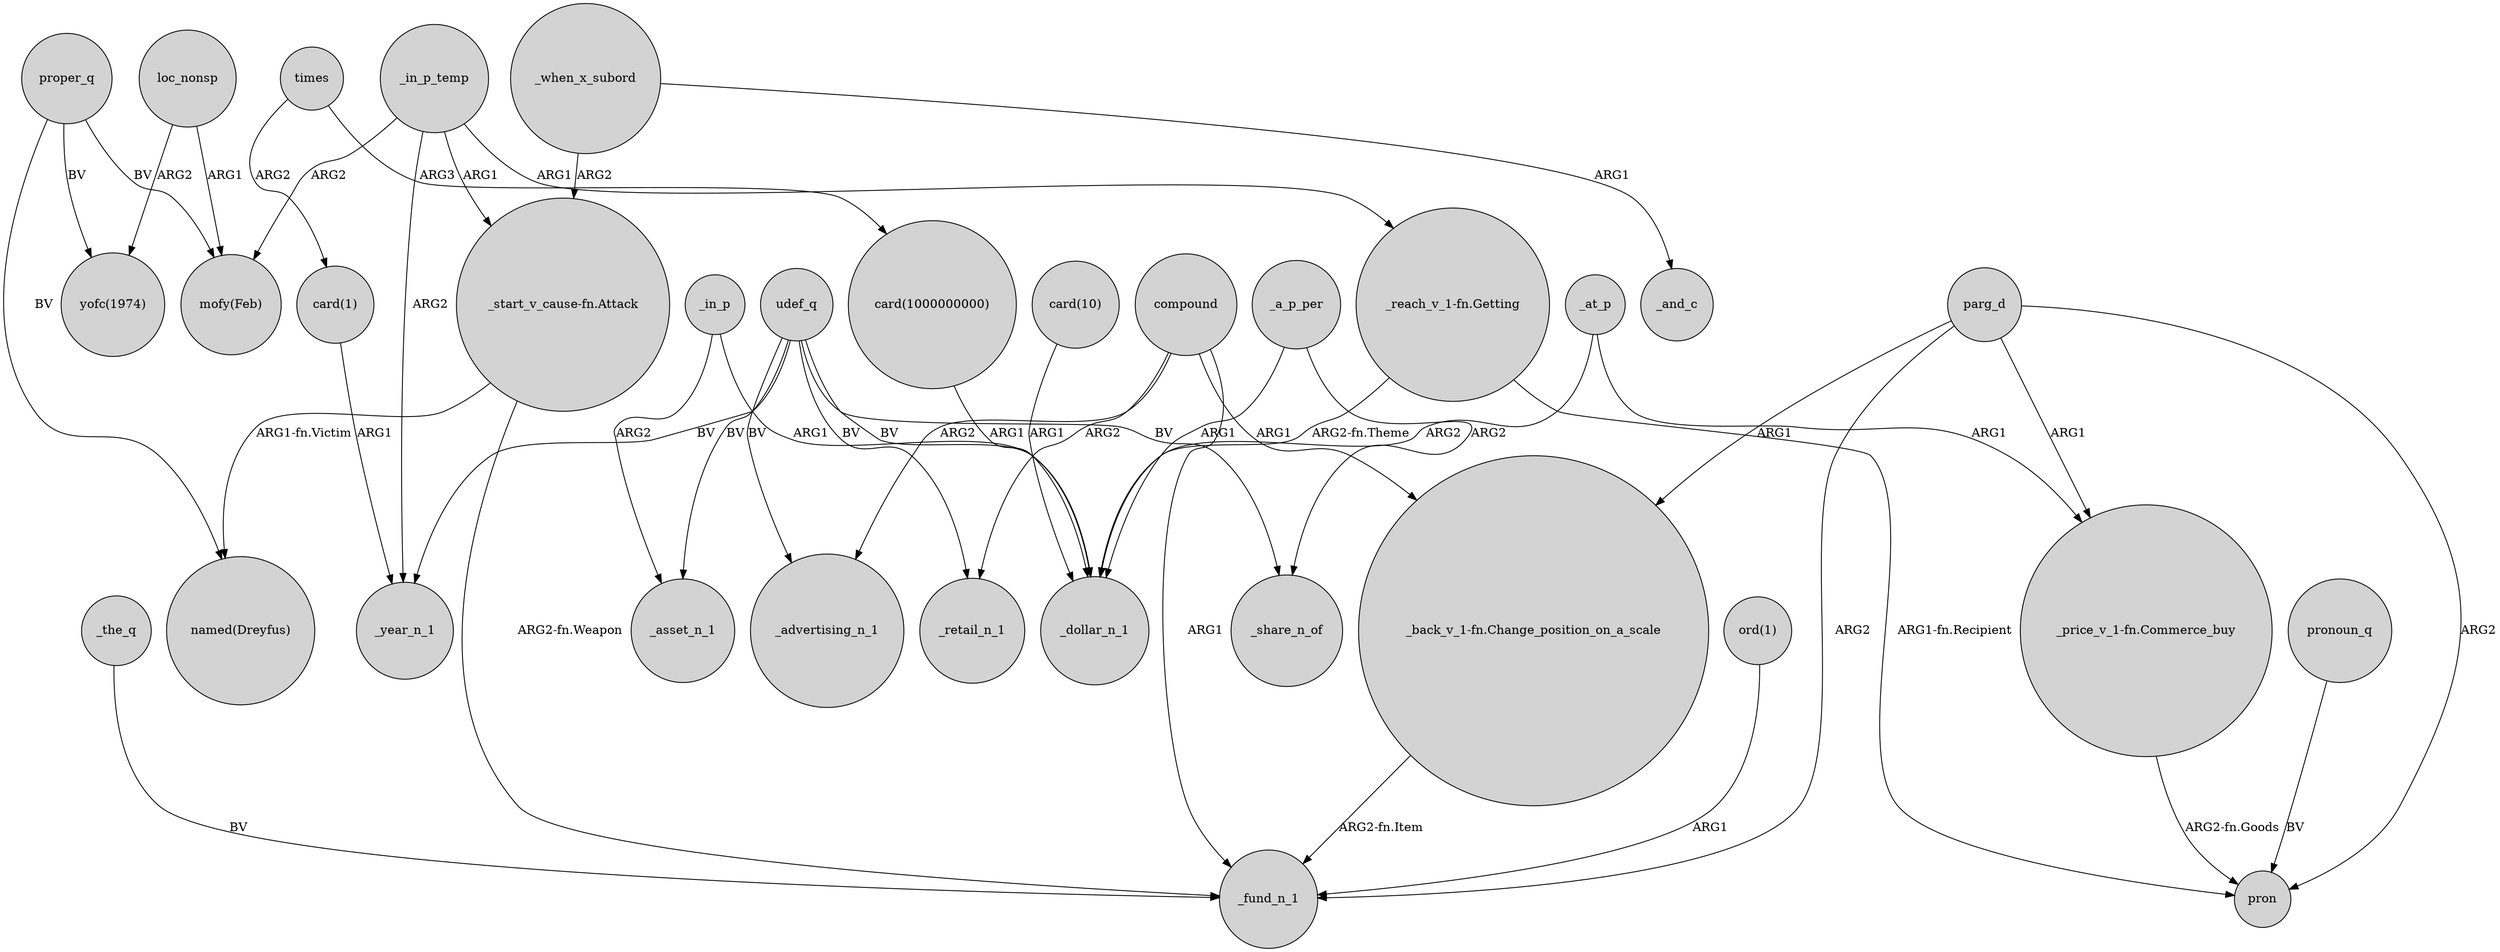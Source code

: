 digraph {
	node [shape=circle style=filled]
	loc_nonsp -> "yofc(1974)" [label=ARG2]
	"card(1000000000)" -> _dollar_n_1 [label=ARG1]
	"_reach_v_1-fn.Getting" -> _dollar_n_1 [label="ARG2-fn.Theme"]
	"card(10)" -> _dollar_n_1 [label=ARG1]
	_when_x_subord -> _and_c [label=ARG1]
	_the_q -> _fund_n_1 [label=BV]
	"_price_v_1-fn.Commerce_buy" -> pron [label="ARG2-fn.Goods"]
	loc_nonsp -> "mofy(Feb)" [label=ARG1]
	"card(1)" -> _year_n_1 [label=ARG1]
	parg_d -> pron [label=ARG2]
	"_reach_v_1-fn.Getting" -> pron [label="ARG1-fn.Recipient"]
	times -> "card(1)" [label=ARG2]
	proper_q -> "mofy(Feb)" [label=BV]
	proper_q -> "named(Dreyfus)" [label=BV]
	_at_p -> "_price_v_1-fn.Commerce_buy" [label=ARG1]
	parg_d -> "_price_v_1-fn.Commerce_buy" [label=ARG1]
	udef_q -> _asset_n_1 [label=BV]
	times -> "card(1000000000)" [label=ARG3]
	compound -> _retail_n_1 [label=ARG2]
	"_start_v_cause-fn.Attack" -> "named(Dreyfus)" [label="ARG1-fn.Victim"]
	pronoun_q -> pron [label=BV]
	proper_q -> "yofc(1974)" [label=BV]
	_in_p -> _dollar_n_1 [label=ARG1]
	udef_q -> _retail_n_1 [label=BV]
	udef_q -> _advertising_n_1 [label=BV]
	_at_p -> _dollar_n_1 [label=ARG2]
	_in_p_temp -> "_reach_v_1-fn.Getting" [label=ARG1]
	compound -> "_back_v_1-fn.Change_position_on_a_scale" [label=ARG1]
	parg_d -> _fund_n_1 [label=ARG2]
	_a_p_per -> _share_n_of [label=ARG2]
	_in_p_temp -> "_start_v_cause-fn.Attack" [label=ARG1]
	_in_p -> _asset_n_1 [label=ARG2]
	"_back_v_1-fn.Change_position_on_a_scale" -> _fund_n_1 [label="ARG2-fn.Item"]
	udef_q -> _share_n_of [label=BV]
	parg_d -> "_back_v_1-fn.Change_position_on_a_scale" [label=ARG1]
	udef_q -> _dollar_n_1 [label=BV]
	_a_p_per -> _dollar_n_1 [label=ARG1]
	_in_p_temp -> _year_n_1 [label=ARG2]
	_when_x_subord -> "_start_v_cause-fn.Attack" [label=ARG2]
	udef_q -> _year_n_1 [label=BV]
	_in_p_temp -> "mofy(Feb)" [label=ARG2]
	"ord(1)" -> _fund_n_1 [label=ARG1]
	compound -> _advertising_n_1 [label=ARG2]
	compound -> _fund_n_1 [label=ARG1]
	"_start_v_cause-fn.Attack" -> _fund_n_1 [label="ARG2-fn.Weapon"]
}
